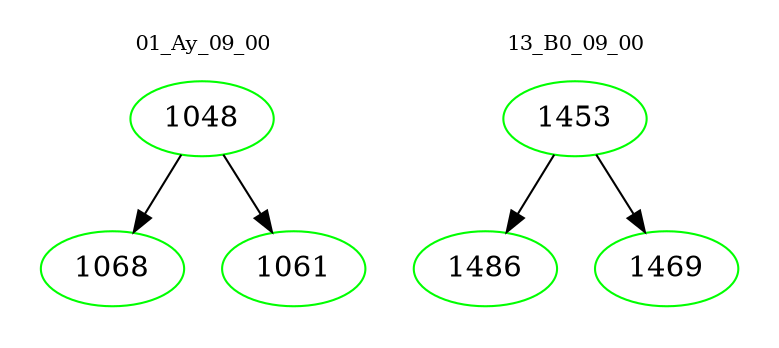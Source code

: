 digraph{
subgraph cluster_0 {
color = white
label = "01_Ay_09_00";
fontsize=10;
T0_1048 [label="1048", color="green"]
T0_1048 -> T0_1068 [color="black"]
T0_1068 [label="1068", color="green"]
T0_1048 -> T0_1061 [color="black"]
T0_1061 [label="1061", color="green"]
}
subgraph cluster_1 {
color = white
label = "13_B0_09_00";
fontsize=10;
T1_1453 [label="1453", color="green"]
T1_1453 -> T1_1486 [color="black"]
T1_1486 [label="1486", color="green"]
T1_1453 -> T1_1469 [color="black"]
T1_1469 [label="1469", color="green"]
}
}
